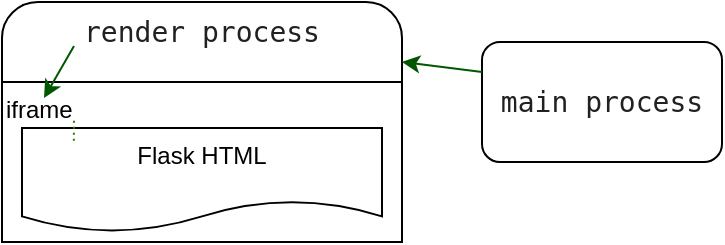 <mxfile>
    <diagram id="N9SuoyrHUggPcApN77_N" name="Page-1">
        <mxGraphModel dx="4868" dy="3456" grid="1" gridSize="10" guides="1" tooltips="1" connect="1" arrows="1" fold="1" page="1" pageScale="1" pageWidth="827" pageHeight="1169" math="0" shadow="0">
            <root>
                <mxCell id="0"/>
                <mxCell id="1" parent="0"/>
                <mxCell id="2" value="&lt;span style=&quot;color: rgba(0 , 0 , 0 , 0.87) ; font-family: monospace , monospace ; font-size: 14px ; background-color: rgb(255 , 255 , 255)&quot;&gt;main process&lt;/span&gt;" style="rounded=1;whiteSpace=wrap;html=1;" vertex="1" parent="1">
                    <mxGeometry x="390" y="170" width="120" height="60" as="geometry"/>
                </mxCell>
                <mxCell id="3" value="&lt;span style=&quot;color: rgba(0 , 0 , 0 , 0.87) ; font-family: monospace , monospace ; font-size: 14px ; background-color: rgb(255 , 255 , 255)&quot;&gt;render process&lt;/span&gt;" style="rounded=1;whiteSpace=wrap;html=1;verticalAlign=top;" vertex="1" parent="1">
                    <mxGeometry x="150" y="150" width="200" height="120" as="geometry"/>
                </mxCell>
                <mxCell id="4" value="iframe" style="rounded=0;whiteSpace=wrap;html=1;verticalAlign=top;align=left;" vertex="1" parent="1">
                    <mxGeometry x="150" y="190" width="200" height="80" as="geometry"/>
                </mxCell>
                <mxCell id="5" value="Flask HTML" style="shape=document;whiteSpace=wrap;html=1;boundedLbl=1;verticalAlign=top;" vertex="1" parent="1">
                    <mxGeometry x="160" y="213" width="180" height="52" as="geometry"/>
                </mxCell>
                <mxCell id="14" value="" style="endArrow=classic;html=1;entryX=1;entryY=0.25;entryDx=0;entryDy=0;exitX=0;exitY=0.25;exitDx=0;exitDy=0;fillColor=#008a00;strokeColor=#005700;" edge="1" parent="1" source="2" target="3">
                    <mxGeometry width="50" height="50" relative="1" as="geometry">
                        <mxPoint x="200" y="460" as="sourcePoint"/>
                        <mxPoint x="250" y="410" as="targetPoint"/>
                    </mxGeometry>
                </mxCell>
                <mxCell id="16" value="" style="endArrow=classic;html=1;exitX=0.18;exitY=0.183;exitDx=0;exitDy=0;exitPerimeter=0;entryX=0.105;entryY=0.1;entryDx=0;entryDy=0;entryPerimeter=0;fillColor=#008a00;strokeColor=#005700;" edge="1" parent="1" source="3" target="4">
                    <mxGeometry width="50" height="50" relative="1" as="geometry">
                        <mxPoint x="170" y="220" as="sourcePoint"/>
                        <mxPoint x="220" y="170" as="targetPoint"/>
                    </mxGeometry>
                </mxCell>
                <mxCell id="17" value="" style="endArrow=none;dashed=1;html=1;dashPattern=1 2;strokeWidth=1;entryX=0.18;entryY=0.225;entryDx=0;entryDy=0;entryPerimeter=0;exitX=0.144;exitY=0.123;exitDx=0;exitDy=0;exitPerimeter=0;fillColor=#60a917;strokeColor=#2D7600;" edge="1" parent="1" source="5" target="4">
                    <mxGeometry width="50" height="50" relative="1" as="geometry">
                        <mxPoint x="90" y="260" as="sourcePoint"/>
                        <mxPoint x="140" y="210" as="targetPoint"/>
                    </mxGeometry>
                </mxCell>
            </root>
        </mxGraphModel>
    </diagram>
</mxfile>
